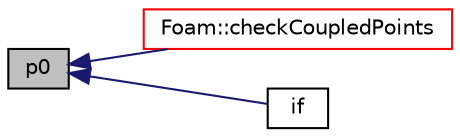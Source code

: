 digraph "p0"
{
  bgcolor="transparent";
  edge [fontname="Helvetica",fontsize="10",labelfontname="Helvetica",labelfontsize="10"];
  node [fontname="Helvetica",fontsize="10",shape=record];
  rankdir="LR";
  Node6 [label="p0",height=0.2,width=0.4,color="black", fillcolor="grey75", style="filled", fontcolor="black"];
  Node6 -> Node7 [dir="back",color="midnightblue",fontsize="10",style="solid",fontname="Helvetica"];
  Node7 [label="Foam::checkCoupledPoints",height=0.2,width=0.4,color="red",URL="$namespaceFoam.html#a388a1593537b94916b107b3c8ba74579",tooltip="Check 0th vertex on coupled faces. "];
  Node6 -> Node10 [dir="back",color="midnightblue",fontsize="10",style="solid",fontname="Helvetica"];
  Node10 [label="if",height=0.2,width=0.4,color="black",URL="$pEqnTurbo_8H.html#ab84bc1218b4645f68e99d926c02daf1c"];
}
